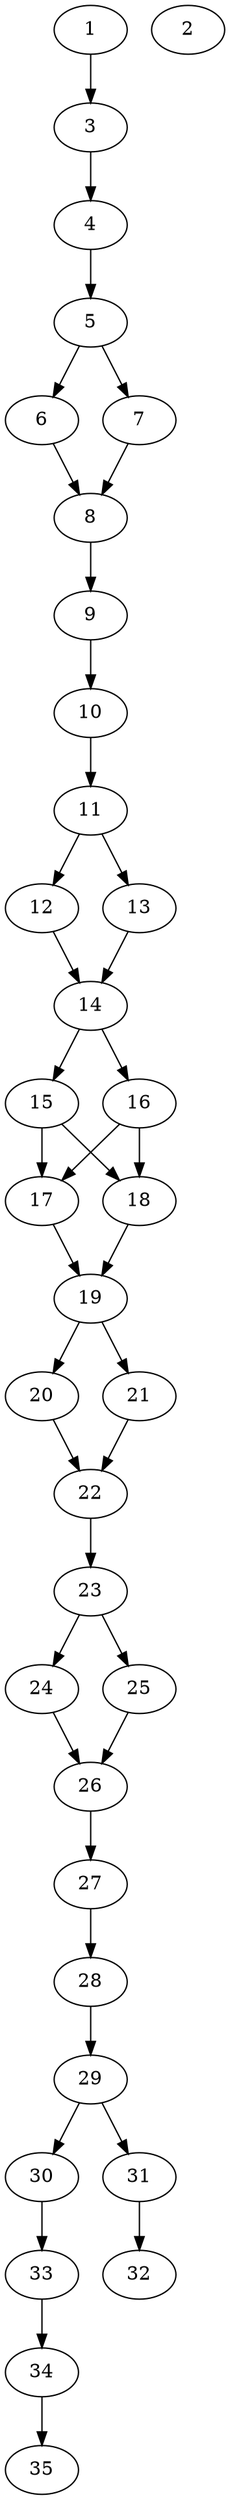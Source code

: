 // DAG automatically generated by daggen at Thu Oct  3 14:05:38 2019
// ./daggen --dot -n 35 --ccr 0.3 --fat 0.3 --regular 0.5 --density 0.9 --mindata 5242880 --maxdata 52428800 
digraph G {
  1 [size="43052373", alpha="0.07", expect_size="12915712"] 
  1 -> 3 [size ="12915712"]
  2 [size="75499520", alpha="0.00", expect_size="22649856"] 
  3 [size="118941013", alpha="0.06", expect_size="35682304"] 
  3 -> 4 [size ="35682304"]
  4 [size="101587627", alpha="0.10", expect_size="30476288"] 
  4 -> 5 [size ="30476288"]
  5 [size="126078293", alpha="0.01", expect_size="37823488"] 
  5 -> 6 [size ="37823488"]
  5 -> 7 [size ="37823488"]
  6 [size="132816213", alpha="0.15", expect_size="39844864"] 
  6 -> 8 [size ="39844864"]
  7 [size="31324160", alpha="0.04", expect_size="9397248"] 
  7 -> 8 [size ="9397248"]
  8 [size="38287360", alpha="0.08", expect_size="11486208"] 
  8 -> 9 [size ="11486208"]
  9 [size="98225493", alpha="0.17", expect_size="29467648"] 
  9 -> 10 [size ="29467648"]
  10 [size="53258240", alpha="0.19", expect_size="15977472"] 
  10 -> 11 [size ="15977472"]
  11 [size="163474773", alpha="0.03", expect_size="49042432"] 
  11 -> 12 [size ="49042432"]
  11 -> 13 [size ="49042432"]
  12 [size="59613867", alpha="0.04", expect_size="17884160"] 
  12 -> 14 [size ="17884160"]
  13 [size="63225173", alpha="0.11", expect_size="18967552"] 
  13 -> 14 [size ="18967552"]
  14 [size="107158187", alpha="0.04", expect_size="32147456"] 
  14 -> 15 [size ="32147456"]
  14 -> 16 [size ="32147456"]
  15 [size="31791787", alpha="0.05", expect_size="9537536"] 
  15 -> 17 [size ="9537536"]
  15 -> 18 [size ="9537536"]
  16 [size="43113813", alpha="0.02", expect_size="12934144"] 
  16 -> 17 [size ="12934144"]
  16 -> 18 [size ="12934144"]
  17 [size="163409920", alpha="0.19", expect_size="49022976"] 
  17 -> 19 [size ="49022976"]
  18 [size="36758187", alpha="0.11", expect_size="11027456"] 
  18 -> 19 [size ="11027456"]
  19 [size="97805653", alpha="0.05", expect_size="29341696"] 
  19 -> 20 [size ="29341696"]
  19 -> 21 [size ="29341696"]
  20 [size="71860907", alpha="0.09", expect_size="21558272"] 
  20 -> 22 [size ="21558272"]
  21 [size="62126080", alpha="0.16", expect_size="18637824"] 
  21 -> 22 [size ="18637824"]
  22 [size="89217707", alpha="0.11", expect_size="26765312"] 
  22 -> 23 [size ="26765312"]
  23 [size="124163413", alpha="0.19", expect_size="37249024"] 
  23 -> 24 [size ="37249024"]
  23 -> 25 [size ="37249024"]
  24 [size="51974827", alpha="0.17", expect_size="15592448"] 
  24 -> 26 [size ="15592448"]
  25 [size="84555093", alpha="0.09", expect_size="25366528"] 
  25 -> 26 [size ="25366528"]
  26 [size="121303040", alpha="0.16", expect_size="36390912"] 
  26 -> 27 [size ="36390912"]
  27 [size="135345493", alpha="0.04", expect_size="40603648"] 
  27 -> 28 [size ="40603648"]
  28 [size="125337600", alpha="0.15", expect_size="37601280"] 
  28 -> 29 [size ="37601280"]
  29 [size="53913600", alpha="0.17", expect_size="16174080"] 
  29 -> 30 [size ="16174080"]
  29 -> 31 [size ="16174080"]
  30 [size="92740267", alpha="0.03", expect_size="27822080"] 
  30 -> 33 [size ="27822080"]
  31 [size="163488427", alpha="0.07", expect_size="49046528"] 
  31 -> 32 [size ="49046528"]
  32 [size="134454613", alpha="0.17", expect_size="40336384"] 
  33 [size="63662080", alpha="0.13", expect_size="19098624"] 
  33 -> 34 [size ="19098624"]
  34 [size="52575573", alpha="0.00", expect_size="15772672"] 
  34 -> 35 [size ="15772672"]
  35 [size="28023467", alpha="0.09", expect_size="8407040"] 
}
